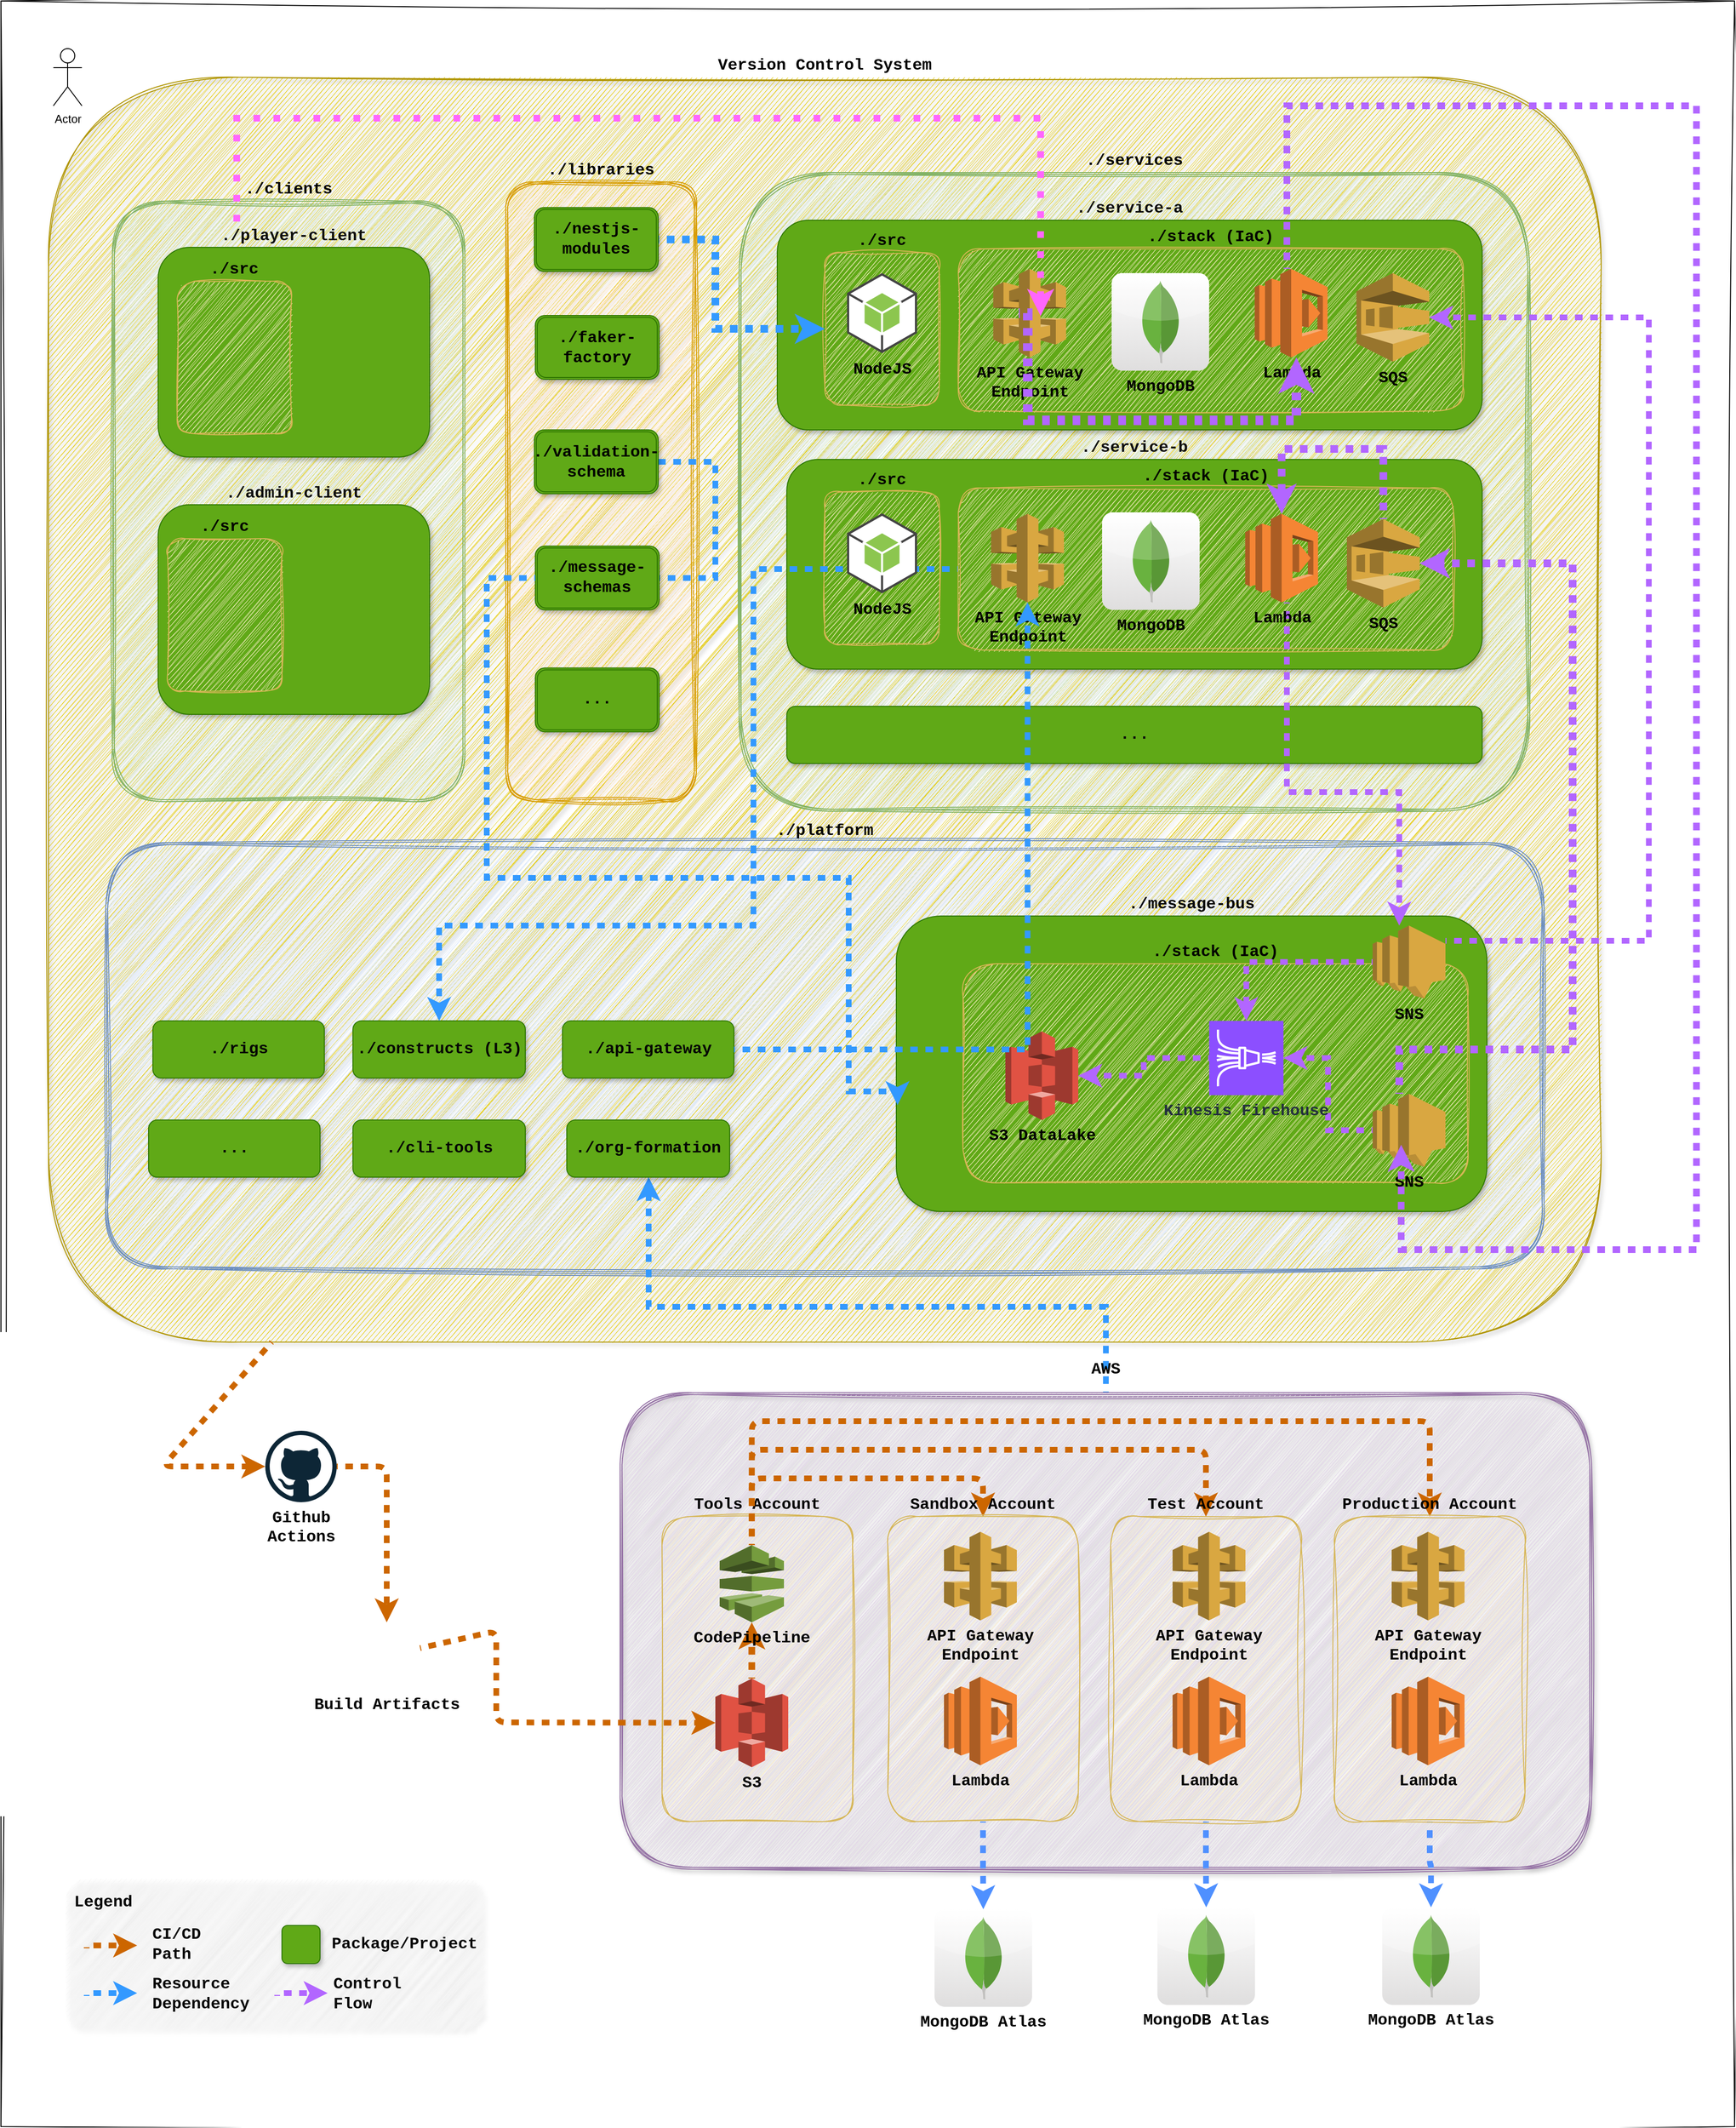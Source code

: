 <mxfile version="22.1.11" type="device">
  <diagram name="Page-1" id="dF-n39GfI8d1odxkNiJK">
    <mxGraphModel dx="2607" dy="2429" grid="1" gridSize="10" guides="1" tooltips="1" connect="1" arrows="1" fold="1" page="1" pageScale="1" pageWidth="850" pageHeight="1100" math="0" shadow="0">
      <root>
        <mxCell id="0" />
        <mxCell id="1" parent="0" />
        <mxCell id="EI7FiWirIY5I7oA7hFFx-70" value="" style="rounded=0;whiteSpace=wrap;html=1;sketch=1;curveFitting=1;jiggle=2;fontFamily=Courier New;fontSize=17;fontStyle=1" parent="1" vertex="1">
          <mxGeometry x="340" y="-490" width="1820" height="2230" as="geometry" />
        </mxCell>
        <mxCell id="EI7FiWirIY5I7oA7hFFx-24" value="Version Control System" style="rounded=1;whiteSpace=wrap;html=1;labelPosition=center;verticalLabelPosition=top;align=center;verticalAlign=bottom;fillColor=#e3c800;fontColor=#000000;strokeColor=#B09500;sketch=1;curveFitting=1;jiggle=2;fontFamily=Courier New;fontSize=17;shadow=1;fontStyle=1" parent="1" vertex="1">
          <mxGeometry x="390" y="-410" width="1630" height="1327" as="geometry" />
        </mxCell>
        <mxCell id="EI7FiWirIY5I7oA7hFFx-10" value="./services" style="shape=ext;double=1;rounded=1;whiteSpace=wrap;html=1;labelPosition=center;verticalLabelPosition=top;align=center;verticalAlign=bottom;fillColor=#d5e8d4;strokeColor=#82b366;sketch=1;curveFitting=1;jiggle=2;fontFamily=Courier New;fontSize=17;fontStyle=1" parent="1" vertex="1">
          <mxGeometry x="1115" y="-310" width="830" height="670" as="geometry" />
        </mxCell>
        <mxCell id="WqGZrp7BVqVGv2jiAwjA-20" value="&lt;font color=&quot;#0d0d0d&quot; style=&quot;font-size: 17px;&quot;&gt;...&lt;/font&gt;" style="rounded=1;whiteSpace=wrap;html=1;labelPosition=center;verticalLabelPosition=middle;align=center;verticalAlign=middle;fillColor=#60a917;strokeColor=#2D7600;fontFamily=Courier New;fontSize=17;fontColor=#ffffff;glass=0;shadow=1;fontStyle=1" parent="1" vertex="1">
          <mxGeometry x="1165" y="250" width="730" height="60" as="geometry" />
        </mxCell>
        <mxCell id="EI7FiWirIY5I7oA7hFFx-61" value="./platform" style="shape=ext;double=1;rounded=1;whiteSpace=wrap;html=1;labelPosition=center;verticalLabelPosition=top;align=center;verticalAlign=bottom;fillColor=#dae8fc;strokeColor=#6c8ebf;sketch=1;curveFitting=1;jiggle=2;fontFamily=Courier New;fontSize=17;fontStyle=1" parent="1" vertex="1">
          <mxGeometry x="450" y="393" width="1510" height="447" as="geometry" />
        </mxCell>
        <mxCell id="gmSeYbMX4NVRiQZjB8PG-4" value="./message-bus" style="rounded=1;whiteSpace=wrap;html=1;fillColor=#60a917;strokeColor=#2D7600;fontFamily=Courier New;fontSize=17;fontColor=#050505;glass=0;shadow=1;labelPosition=center;verticalLabelPosition=top;align=center;verticalAlign=bottom;fontStyle=1" parent="1" vertex="1">
          <mxGeometry x="1280" y="470" width="620" height="310" as="geometry" />
        </mxCell>
        <mxCell id="gmSeYbMX4NVRiQZjB8PG-7" value="./stack (IaC)" style="rounded=1;whiteSpace=wrap;html=1;labelPosition=center;verticalLabelPosition=top;align=center;verticalAlign=bottom;sketch=1;curveFitting=1;jiggle=2;fontFamily=Courier New;fontSize=17;fillColor=#fff2cc;strokeColor=#d6b656;fontStyle=1" parent="1" vertex="1">
          <mxGeometry x="1350" y="520" width="530" height="230" as="geometry" />
        </mxCell>
        <mxCell id="WqGZrp7BVqVGv2jiAwjA-95" value="" style="rounded=1;whiteSpace=wrap;html=1;glass=0;shadow=1;sketch=1;curveFitting=1;jiggle=2;fillColor=#f5f5f5;fontColor=#333333;strokeColor=none;fontFamily=Courier New;fontSize=17;fontStyle=1" parent="1" vertex="1">
          <mxGeometry x="408" y="1480" width="440" height="160" as="geometry" />
        </mxCell>
        <mxCell id="gmSeYbMX4NVRiQZjB8PG-27" style="edgeStyle=orthogonalEdgeStyle;rounded=0;orthogonalLoop=1;jettySize=auto;html=1;flowAnimation=1;strokeWidth=6;strokeColor=#3399FF;fontFamily=Courier New;fontSize=17;fontStyle=1" parent="1" source="EI7FiWirIY5I7oA7hFFx-66" target="EI7FiWirIY5I7oA7hFFx-23" edge="1">
          <mxGeometry relative="1" as="geometry">
            <Array as="points">
              <mxPoint x="1500" y="880" />
              <mxPoint x="1020" y="880" />
            </Array>
          </mxGeometry>
        </mxCell>
        <mxCell id="EI7FiWirIY5I7oA7hFFx-66" value="&lt;div style=&quot;font-size: 17px;&quot;&gt;AWS&lt;/div&gt;&lt;div style=&quot;font-size: 17px;&quot;&gt;&lt;br style=&quot;font-size: 17px;&quot;&gt;&lt;/div&gt;" style="shape=ext;double=1;rounded=1;whiteSpace=wrap;html=1;labelPosition=center;verticalLabelPosition=top;align=center;verticalAlign=bottom;sketch=1;curveFitting=1;jiggle=2;fontFamily=Courier New;fontSize=17;spacing=-7;fillColor=#e1d5e7;strokeColor=#9673a6;shadow=1;fontStyle=1" parent="1" vertex="1">
          <mxGeometry x="990" y="970" width="1020" height="500" as="geometry" />
        </mxCell>
        <mxCell id="EI7FiWirIY5I7oA7hFFx-15" value="&lt;font color=&quot;#0d0d0d&quot; style=&quot;font-size: 17px;&quot;&gt;./service-a&lt;/font&gt;" style="rounded=1;whiteSpace=wrap;html=1;labelPosition=center;verticalLabelPosition=top;align=center;verticalAlign=bottom;fillColor=#60a917;strokeColor=#2D7600;fontFamily=Courier New;fontSize=17;fontColor=#ffffff;glass=0;shadow=1;fontStyle=1" parent="1" vertex="1">
          <mxGeometry x="1155" y="-260" width="740" height="220" as="geometry" />
        </mxCell>
        <mxCell id="WqGZrp7BVqVGv2jiAwjA-3" value="./src" style="rounded=1;whiteSpace=wrap;html=1;labelPosition=center;verticalLabelPosition=top;align=center;verticalAlign=bottom;sketch=1;curveFitting=1;jiggle=2;fontFamily=Courier New;fontSize=17;fillColor=#fff2cc;strokeColor=#d6b656;fontStyle=1" parent="1" vertex="1">
          <mxGeometry x="1205" y="-226" width="120" height="160" as="geometry" />
        </mxCell>
        <mxCell id="EI7FiWirIY5I7oA7hFFx-44" value="&lt;div style=&quot;font-size: 17px;&quot;&gt;Tools Account&lt;/div&gt;" style="rounded=1;whiteSpace=wrap;html=1;labelPosition=center;verticalLabelPosition=top;align=center;verticalAlign=bottom;fillColor=#fff2cc;strokeColor=#d6b656;sketch=1;curveFitting=1;jiggle=2;fontFamily=Courier New;fontSize=17;fontStyle=1" parent="1" vertex="1">
          <mxGeometry x="1034" y="1100" width="200" height="320" as="geometry" />
        </mxCell>
        <mxCell id="EI7FiWirIY5I7oA7hFFx-11" value="./libraries" style="shape=ext;double=1;rounded=1;whiteSpace=wrap;html=1;labelPosition=center;verticalLabelPosition=top;align=center;verticalAlign=bottom;fillColor=#ffe6cc;strokeColor=#d79b00;sketch=1;curveFitting=1;jiggle=2;fontFamily=Courier New;fontSize=17;fontStyle=1" parent="1" vertex="1">
          <mxGeometry x="870" y="-300" width="200" height="650" as="geometry" />
        </mxCell>
        <mxCell id="EI7FiWirIY5I7oA7hFFx-47" style="edgeStyle=orthogonalEdgeStyle;orthogonalLoop=0;jettySize=auto;html=1;strokeWidth=6;rounded=1;shadow=0;fontFamily=Courier New;fontSize=17;flowAnimation=1;strokeColor=#CC6600;arcSize=20;startFill=1;comic=0;enumerate=0;orthogonal=0;noJump=0;fontStyle=1" parent="1" source="EI7FiWirIY5I7oA7hFFx-24" target="EI7FiWirIY5I7oA7hFFx-5" edge="1">
          <mxGeometry relative="1" as="geometry">
            <mxPoint x="-280" y="530" as="targetPoint" />
            <Array as="points">
              <mxPoint x="510" y="460" />
            </Array>
          </mxGeometry>
        </mxCell>
        <mxCell id="EI7FiWirIY5I7oA7hFFx-17" value="./stack (IaC)" style="rounded=1;whiteSpace=wrap;html=1;labelPosition=center;verticalLabelPosition=top;align=center;verticalAlign=bottom;sketch=1;curveFitting=1;jiggle=2;fontFamily=Courier New;fontSize=17;fillColor=#fff2cc;strokeColor=#d6b656;fontStyle=1" parent="1" vertex="1">
          <mxGeometry x="1345" y="-230" width="530" height="170" as="geometry" />
        </mxCell>
        <mxCell id="EI7FiWirIY5I7oA7hFFx-1" value="&lt;div style=&quot;font-size: 17px;&quot;&gt;Lambda&lt;/div&gt;&lt;div style=&quot;font-size: 17px;&quot;&gt;&lt;br style=&quot;font-size: 17px;&quot;&gt;&lt;/div&gt;" style="outlineConnect=0;dashed=0;verticalLabelPosition=bottom;verticalAlign=top;align=center;html=1;shape=mxgraph.aws3.lambda;fillColor=#F58534;gradientColor=none;fontFamily=Courier New;fontSize=17;fontStyle=1" parent="1" vertex="1">
          <mxGeometry x="1656.25" y="-209" width="76.5" height="93" as="geometry" />
        </mxCell>
        <mxCell id="EI7FiWirIY5I7oA7hFFx-2" value="&lt;div style=&quot;font-size: 17px;&quot;&gt;API Gateway&lt;/div&gt;&lt;div style=&quot;font-size: 17px;&quot;&gt;Endpoint&lt;/div&gt;" style="outlineConnect=0;dashed=0;verticalLabelPosition=bottom;verticalAlign=top;align=center;html=1;shape=mxgraph.aws3.api_gateway;fillColor=#D9A741;gradientColor=none;fontFamily=Courier New;fontSize=17;fontStyle=1" parent="1" vertex="1">
          <mxGeometry x="1381.75" y="-209" width="76.5" height="93" as="geometry" />
        </mxCell>
        <mxCell id="EI7FiWirIY5I7oA7hFFx-75" style="edgeStyle=orthogonalEdgeStyle;rounded=0;orthogonalLoop=1;jettySize=auto;html=1;strokeWidth=7;fontFamily=Courier New;fontSize=17;strokeColor=#CC6600;flowAnimation=1;fontStyle=1" parent="1" source="EI7FiWirIY5I7oA7hFFx-4" target="EI7FiWirIY5I7oA7hFFx-7" edge="1">
          <mxGeometry relative="1" as="geometry" />
        </mxCell>
        <mxCell id="EI7FiWirIY5I7oA7hFFx-4" value="&lt;div style=&quot;font-size: 17px;&quot;&gt;S3&lt;/div&gt;" style="outlineConnect=0;dashed=0;verticalLabelPosition=bottom;verticalAlign=top;align=center;html=1;shape=mxgraph.aws3.s3;fillColor=#E05243;gradientColor=none;fontFamily=Courier New;fontSize=17;fontStyle=1" parent="1" vertex="1">
          <mxGeometry x="1090" y="1270" width="76.5" height="93" as="geometry" />
        </mxCell>
        <mxCell id="EI7FiWirIY5I7oA7hFFx-29" style="edgeStyle=orthogonalEdgeStyle;orthogonalLoop=0;jettySize=auto;html=1;strokeWidth=6;rounded=1;shadow=0;fontFamily=Courier New;fontSize=17;flowAnimation=1;strokeColor=#CC6600;arcSize=20;startFill=1;comic=0;enumerate=0;orthogonal=0;noJump=0;fontStyle=1" parent="1" source="EI7FiWirIY5I7oA7hFFx-5" target="EI7FiWirIY5I7oA7hFFx-6" edge="1">
          <mxGeometry relative="1" as="geometry" />
        </mxCell>
        <mxCell id="EI7FiWirIY5I7oA7hFFx-5" value="&lt;div style=&quot;font-size: 17px;&quot;&gt;Github&lt;/div&gt;&lt;div style=&quot;font-size: 17px;&quot;&gt;Actions&lt;br style=&quot;font-size: 17px;&quot;&gt;&lt;/div&gt;" style="dashed=0;outlineConnect=0;html=1;align=center;labelPosition=center;verticalLabelPosition=bottom;verticalAlign=top;shape=mxgraph.weblogos.github;fontFamily=Courier New;fontSize=17;fontStyle=1" parent="1" vertex="1">
          <mxGeometry x="617.5" y="1010" width="75" height="75" as="geometry" />
        </mxCell>
        <mxCell id="EI7FiWirIY5I7oA7hFFx-26" style="edgeStyle=orthogonalEdgeStyle;orthogonalLoop=0;jettySize=auto;html=1;strokeWidth=6;rounded=1;shadow=0;fontFamily=Courier New;fontSize=17;flowAnimation=1;strokeColor=#CC6600;arcSize=20;startFill=1;comic=0;enumerate=0;orthogonal=0;noJump=0;fontStyle=1" parent="1" source="EI7FiWirIY5I7oA7hFFx-6" target="EI7FiWirIY5I7oA7hFFx-4" edge="1">
          <mxGeometry relative="1" as="geometry">
            <Array as="points">
              <mxPoint x="860" y="1220" />
              <mxPoint x="860" y="1316" />
            </Array>
          </mxGeometry>
        </mxCell>
        <mxCell id="WqGZrp7BVqVGv2jiAwjA-65" style="edgeStyle=orthogonalEdgeStyle;rounded=1;orthogonalLoop=0;jettySize=auto;html=1;strokeWidth=6;flowAnimation=1;strokeColor=#CC6600;arcSize=20;startFill=1;comic=0;enumerate=0;orthogonal=0;noJump=0;shadow=0;fontFamily=Courier New;fontSize=17;fontStyle=1" parent="1" source="EI7FiWirIY5I7oA7hFFx-7" target="WqGZrp7BVqVGv2jiAwjA-38" edge="1">
          <mxGeometry relative="1" as="geometry">
            <Array as="points">
              <mxPoint x="1128" y="1060" />
              <mxPoint x="1371" y="1060" />
            </Array>
          </mxGeometry>
        </mxCell>
        <mxCell id="WqGZrp7BVqVGv2jiAwjA-66" style="edgeStyle=orthogonalEdgeStyle;rounded=1;orthogonalLoop=0;jettySize=auto;html=1;strokeWidth=6;flowAnimation=1;strokeColor=#CC6600;arcSize=20;startFill=1;comic=0;enumerate=0;orthogonal=0;noJump=0;shadow=0;fontFamily=Courier New;fontSize=17;fontStyle=1" parent="1" source="EI7FiWirIY5I7oA7hFFx-7" target="WqGZrp7BVqVGv2jiAwjA-39" edge="1">
          <mxGeometry relative="1" as="geometry">
            <Array as="points">
              <mxPoint x="1128" y="1030" />
              <mxPoint x="1605" y="1030" />
            </Array>
          </mxGeometry>
        </mxCell>
        <mxCell id="WqGZrp7BVqVGv2jiAwjA-67" style="edgeStyle=orthogonalEdgeStyle;rounded=1;orthogonalLoop=0;jettySize=auto;html=1;strokeWidth=6;flowAnimation=1;strokeColor=#CC6600;arcSize=20;startFill=1;comic=0;enumerate=0;orthogonal=0;noJump=0;shadow=0;fontFamily=Courier New;fontSize=17;fontStyle=1" parent="1" source="EI7FiWirIY5I7oA7hFFx-7" target="WqGZrp7BVqVGv2jiAwjA-40" edge="1">
          <mxGeometry relative="1" as="geometry">
            <Array as="points">
              <mxPoint x="1128" y="1000" />
              <mxPoint x="1840" y="1000" />
            </Array>
          </mxGeometry>
        </mxCell>
        <mxCell id="EI7FiWirIY5I7oA7hFFx-7" value="&lt;div style=&quot;font-size: 17px;&quot;&gt;CodePipeline&lt;/div&gt;&lt;div style=&quot;font-size: 17px;&quot;&gt;&lt;br style=&quot;font-size: 17px;&quot;&gt;&lt;/div&gt;" style="outlineConnect=0;dashed=0;verticalLabelPosition=bottom;verticalAlign=top;align=center;html=1;shape=mxgraph.aws3.codepipeline;fillColor=#759C3E;gradientColor=none;fontFamily=Courier New;fontSize=17;fontStyle=1" parent="1" vertex="1">
          <mxGeometry x="1094.5" y="1130" width="67.5" height="81" as="geometry" />
        </mxCell>
        <mxCell id="EI7FiWirIY5I7oA7hFFx-21" value="./rigs" style="rounded=1;whiteSpace=wrap;html=1;fillColor=#60a917;strokeColor=#2D7600;glass=0;shadow=1;fontFamily=Courier New;fontSize=17;fontColor=#050505;fontStyle=1" parent="1" vertex="1">
          <mxGeometry x="499.5" y="580" width="180" height="60" as="geometry" />
        </mxCell>
        <mxCell id="EI7FiWirIY5I7oA7hFFx-22" value="&lt;div style=&quot;font-size: 17px;&quot;&gt;./constructs (L3)&lt;br style=&quot;font-size: 17px;&quot;&gt;&lt;/div&gt;" style="rounded=1;whiteSpace=wrap;html=1;fillColor=#60a917;strokeColor=#2D7600;fontFamily=Courier New;fontSize=17;fontColor=#050505;glass=0;shadow=1;fontStyle=1" parent="1" vertex="1">
          <mxGeometry x="709.5" y="580" width="181" height="60" as="geometry" />
        </mxCell>
        <mxCell id="EI7FiWirIY5I7oA7hFFx-23" value="./org-formation" style="rounded=1;whiteSpace=wrap;html=1;fillColor=#60a917;strokeColor=#2D7600;fontFamily=Courier New;fontSize=17;fontColor=#050505;glass=0;shadow=1;fontStyle=1" parent="1" vertex="1">
          <mxGeometry x="934" y="684" width="171" height="60" as="geometry" />
        </mxCell>
        <mxCell id="EI7FiWirIY5I7oA7hFFx-55" value="./faker-factory" style="shape=ext;double=1;rounded=1;whiteSpace=wrap;html=1;labelPosition=center;verticalLabelPosition=middle;align=center;verticalAlign=middle;fillColor=#60a917;strokeColor=#2D7600;fontFamily=Courier New;fontSize=17;fontColor=#000000;glass=0;shadow=1;fontStyle=1" parent="1" vertex="1">
          <mxGeometry x="901" y="-160" width="130" height="67" as="geometry" />
        </mxCell>
        <mxCell id="EI7FiWirIY5I7oA7hFFx-56" value="..." style="shape=ext;double=1;rounded=1;whiteSpace=wrap;html=1;labelPosition=center;verticalLabelPosition=middle;align=center;verticalAlign=middle;fillColor=#60a917;strokeColor=#2D7600;fontFamily=Courier New;fontSize=17;fontColor=#000000;glass=0;shadow=1;fontStyle=1" parent="1" vertex="1">
          <mxGeometry x="901" y="209.75" width="130" height="67" as="geometry" />
        </mxCell>
        <mxCell id="gmSeYbMX4NVRiQZjB8PG-39" style="edgeStyle=orthogonalEdgeStyle;rounded=0;orthogonalLoop=1;jettySize=auto;html=1;strokeColor=#3399FF;strokeWidth=8;flowAnimation=1;" parent="1" source="EI7FiWirIY5I7oA7hFFx-59" target="WqGZrp7BVqVGv2jiAwjA-3" edge="1">
          <mxGeometry relative="1" as="geometry">
            <Array as="points">
              <mxPoint x="1090" y="-240" />
              <mxPoint x="1090" y="-146" />
            </Array>
          </mxGeometry>
        </mxCell>
        <mxCell id="EI7FiWirIY5I7oA7hFFx-59" value="./nestjs-modules" style="shape=ext;double=1;rounded=1;whiteSpace=wrap;html=1;labelPosition=center;verticalLabelPosition=middle;align=center;verticalAlign=middle;fillColor=#60a917;strokeColor=#2D7600;fontFamily=Courier New;fontSize=17;fontColor=#000000;glass=0;shadow=1;fontStyle=1" parent="1" vertex="1">
          <mxGeometry x="900" y="-273.25" width="130" height="67" as="geometry" />
        </mxCell>
        <mxCell id="EI7FiWirIY5I7oA7hFFx-62" value="..." style="rounded=1;whiteSpace=wrap;html=1;fillColor=#60a917;strokeColor=#2D7600;fontFamily=Courier New;fontSize=17;fontColor=#050505;glass=0;shadow=1;fontStyle=1" parent="1" vertex="1">
          <mxGeometry x="495" y="684" width="180" height="60" as="geometry" />
        </mxCell>
        <mxCell id="EI7FiWirIY5I7oA7hFFx-3" value="&lt;div style=&quot;font-size: 17px;&quot;&gt;NodeJS&lt;/div&gt;" style="outlineConnect=0;dashed=0;verticalLabelPosition=bottom;verticalAlign=top;align=center;html=1;shape=mxgraph.aws3.android;fillColor=#8CC64F;gradientColor=none;fontFamily=Courier New;fontSize=17;fontStyle=1" parent="1" vertex="1">
          <mxGeometry x="1228.25" y="-204.5" width="73.5" height="84" as="geometry" />
        </mxCell>
        <mxCell id="WqGZrp7BVqVGv2jiAwjA-7" value="&lt;font color=&quot;#0d0d0d&quot; style=&quot;font-size: 17px;&quot;&gt;./service-b&lt;/font&gt;" style="rounded=1;whiteSpace=wrap;html=1;labelPosition=center;verticalLabelPosition=top;align=center;verticalAlign=bottom;fillColor=#60a917;strokeColor=#2D7600;fontFamily=Courier New;fontSize=17;fontColor=#ffffff;glass=0;shadow=1;fontStyle=1" parent="1" vertex="1">
          <mxGeometry x="1165" y="-9" width="730" height="220" as="geometry" />
        </mxCell>
        <mxCell id="WqGZrp7BVqVGv2jiAwjA-8" value="./src" style="rounded=1;whiteSpace=wrap;html=1;labelPosition=center;verticalLabelPosition=top;align=center;verticalAlign=bottom;sketch=1;curveFitting=1;jiggle=2;fontFamily=Courier New;fontSize=17;fillColor=#fff2cc;strokeColor=#d6b656;fontStyle=1" parent="1" vertex="1">
          <mxGeometry x="1205" y="25" width="120" height="160" as="geometry" />
        </mxCell>
        <mxCell id="gmSeYbMX4NVRiQZjB8PG-26" style="edgeStyle=orthogonalEdgeStyle;rounded=0;orthogonalLoop=1;jettySize=auto;html=1;entryX=0.5;entryY=0;entryDx=0;entryDy=0;flowAnimation=1;strokeWidth=6;strokeColor=#3399FF;fontFamily=Courier New;fontSize=17;fontStyle=1" parent="1" source="WqGZrp7BVqVGv2jiAwjA-9" target="EI7FiWirIY5I7oA7hFFx-22" edge="1">
          <mxGeometry relative="1" as="geometry">
            <Array as="points">
              <mxPoint x="1130" y="106" />
              <mxPoint x="1130" y="480" />
              <mxPoint x="800" y="480" />
            </Array>
          </mxGeometry>
        </mxCell>
        <mxCell id="WqGZrp7BVqVGv2jiAwjA-9" value="./stack (IaC)" style="rounded=1;whiteSpace=wrap;html=1;labelPosition=center;verticalLabelPosition=top;align=center;verticalAlign=bottom;sketch=1;curveFitting=1;jiggle=2;fontFamily=Courier New;fontSize=17;fillColor=#fff2cc;strokeColor=#d6b656;fontStyle=1" parent="1" vertex="1">
          <mxGeometry x="1345" y="21" width="520" height="170" as="geometry" />
        </mxCell>
        <mxCell id="gmSeYbMX4NVRiQZjB8PG-21" style="edgeStyle=orthogonalEdgeStyle;rounded=0;orthogonalLoop=1;jettySize=auto;html=1;flowAnimation=1;strokeWidth=6;strokeColor=#B266FF;fontFamily=Courier New;fontSize=17;fontStyle=1" parent="1" source="WqGZrp7BVqVGv2jiAwjA-10" target="gmSeYbMX4NVRiQZjB8PG-11" edge="1">
          <mxGeometry relative="1" as="geometry">
            <Array as="points">
              <mxPoint x="1690" y="340" />
              <mxPoint x="1808" y="340" />
            </Array>
          </mxGeometry>
        </mxCell>
        <mxCell id="WqGZrp7BVqVGv2jiAwjA-10" value="&lt;div style=&quot;font-size: 17px;&quot;&gt;Lambda&lt;/div&gt;" style="outlineConnect=0;dashed=0;verticalLabelPosition=bottom;verticalAlign=top;align=center;html=1;shape=mxgraph.aws3.lambda;fillColor=#F58534;gradientColor=none;fontFamily=Courier New;fontSize=17;fontStyle=1" parent="1" vertex="1">
          <mxGeometry x="1646.25" y="48" width="76.5" height="93" as="geometry" />
        </mxCell>
        <mxCell id="WqGZrp7BVqVGv2jiAwjA-11" value="&lt;div style=&quot;font-size: 17px;&quot;&gt;NodeJS&lt;/div&gt;" style="outlineConnect=0;dashed=0;verticalLabelPosition=bottom;verticalAlign=top;align=center;html=1;shape=mxgraph.aws3.android;fillColor=#8CC64F;gradientColor=none;fontFamily=Courier New;fontSize=17;fontStyle=1" parent="1" vertex="1">
          <mxGeometry x="1228.25" y="47.5" width="73.5" height="84" as="geometry" />
        </mxCell>
        <mxCell id="gmSeYbMX4NVRiQZjB8PG-34" style="edgeStyle=orthogonalEdgeStyle;rounded=0;orthogonalLoop=1;jettySize=auto;html=1;strokeColor=#B266FF;strokeWidth=10;flowAnimation=1;exitX=0.35;exitY=0.5;exitDx=0;exitDy=0;exitPerimeter=0;fontFamily=Courier New;fontSize=17;fontStyle=1" parent="1" source="EI7FiWirIY5I7oA7hFFx-2" target="EI7FiWirIY5I7oA7hFFx-1" edge="1">
          <mxGeometry relative="1" as="geometry">
            <Array as="points">
              <mxPoint x="1418" y="-162" />
              <mxPoint x="1418" y="-50" />
              <mxPoint x="1700" y="-50" />
            </Array>
          </mxGeometry>
        </mxCell>
        <mxCell id="WqGZrp7BVqVGv2jiAwjA-21" value="&lt;div style=&quot;font-size: 17px;&quot;&gt;API Gateway&lt;/div&gt;&lt;div style=&quot;font-size: 17px;&quot;&gt;Endpoint&lt;/div&gt;" style="outlineConnect=0;dashed=0;verticalLabelPosition=bottom;verticalAlign=top;align=center;html=1;shape=mxgraph.aws3.api_gateway;fillColor=#D9A741;gradientColor=none;fontFamily=Courier New;fontSize=17;fontStyle=1" parent="1" vertex="1">
          <mxGeometry x="1379.5" y="48" width="76.5" height="93" as="geometry" />
        </mxCell>
        <mxCell id="WqGZrp7BVqVGv2jiAwjA-22" value="MongoDB" style="dashed=0;outlineConnect=0;html=1;align=center;labelPosition=center;verticalLabelPosition=bottom;verticalAlign=top;shape=mxgraph.webicons.mongodb;gradientColor=#DFDEDE;fontSize=17;fontFamily=Courier New;fontStyle=1" parent="1" vertex="1">
          <mxGeometry x="1506" y="-204.5" width="102.4" height="102.4" as="geometry" />
        </mxCell>
        <mxCell id="WqGZrp7BVqVGv2jiAwjA-70" style="edgeStyle=orthogonalEdgeStyle;rounded=1;orthogonalLoop=0;jettySize=auto;html=1;strokeWidth=6;flowAnimation=1;strokeColor=#4F90FF;arcSize=20;startFill=1;comic=0;enumerate=0;orthogonal=0;noJump=0;shadow=0;fontFamily=Courier New;fontSize=17;fontStyle=1" parent="1" source="WqGZrp7BVqVGv2jiAwjA-38" target="WqGZrp7BVqVGv2jiAwjA-56" edge="1">
          <mxGeometry relative="1" as="geometry" />
        </mxCell>
        <mxCell id="WqGZrp7BVqVGv2jiAwjA-38" value="Sandbox Account" style="rounded=1;whiteSpace=wrap;html=1;labelPosition=center;verticalLabelPosition=top;align=center;verticalAlign=bottom;fillColor=#fff2cc;strokeColor=#d6b656;sketch=1;curveFitting=1;jiggle=2;fontFamily=Courier New;fontSize=17;fontStyle=1" parent="1" vertex="1">
          <mxGeometry x="1271" y="1100" width="200" height="320" as="geometry" />
        </mxCell>
        <mxCell id="WqGZrp7BVqVGv2jiAwjA-71" style="edgeStyle=orthogonalEdgeStyle;rounded=1;orthogonalLoop=0;jettySize=auto;html=1;strokeWidth=6;flowAnimation=1;strokeColor=#4F90FF;arcSize=20;startFill=1;comic=0;enumerate=0;orthogonal=0;noJump=0;shadow=0;fontFamily=Courier New;fontSize=17;fontStyle=1" parent="1" source="WqGZrp7BVqVGv2jiAwjA-39" target="WqGZrp7BVqVGv2jiAwjA-57" edge="1">
          <mxGeometry relative="1" as="geometry" />
        </mxCell>
        <mxCell id="WqGZrp7BVqVGv2jiAwjA-39" value="Test Account" style="rounded=1;whiteSpace=wrap;html=1;labelPosition=center;verticalLabelPosition=top;align=center;verticalAlign=bottom;fillColor=#fff2cc;strokeColor=#d6b656;sketch=1;curveFitting=1;jiggle=2;fontFamily=Courier New;fontSize=17;fontStyle=1" parent="1" vertex="1">
          <mxGeometry x="1505" y="1100" width="200" height="320" as="geometry" />
        </mxCell>
        <mxCell id="WqGZrp7BVqVGv2jiAwjA-72" style="edgeStyle=orthogonalEdgeStyle;rounded=1;orthogonalLoop=0;jettySize=auto;html=1;strokeWidth=6;flowAnimation=1;strokeColor=#4F90FF;arcSize=20;startFill=1;comic=0;enumerate=0;orthogonal=0;noJump=0;shadow=0;fontFamily=Courier New;fontSize=17;fontStyle=1" parent="1" source="WqGZrp7BVqVGv2jiAwjA-40" target="WqGZrp7BVqVGv2jiAwjA-58" edge="1">
          <mxGeometry relative="1" as="geometry" />
        </mxCell>
        <mxCell id="WqGZrp7BVqVGv2jiAwjA-40" value="Production Account" style="rounded=1;whiteSpace=wrap;html=1;labelPosition=center;verticalLabelPosition=top;align=center;verticalAlign=bottom;fillColor=#fff2cc;strokeColor=#d6b656;sketch=1;curveFitting=1;jiggle=2;fontFamily=Courier New;fontSize=17;fontStyle=1" parent="1" vertex="1">
          <mxGeometry x="1740" y="1100" width="200" height="320" as="geometry" />
        </mxCell>
        <mxCell id="WqGZrp7BVqVGv2jiAwjA-45" value="&lt;div style=&quot;font-size: 17px;&quot;&gt;Lambda&lt;/div&gt;" style="outlineConnect=0;dashed=0;verticalLabelPosition=bottom;verticalAlign=top;align=center;html=1;shape=mxgraph.aws3.lambda;fillColor=#F58534;gradientColor=none;fontFamily=Courier New;fontSize=17;fontStyle=1" parent="1" vertex="1">
          <mxGeometry x="1330" y="1268" width="76.5" height="93" as="geometry" />
        </mxCell>
        <mxCell id="WqGZrp7BVqVGv2jiAwjA-48" value="&lt;div style=&quot;font-size: 17px;&quot;&gt;API Gateway&lt;/div&gt;&lt;div style=&quot;font-size: 17px;&quot;&gt;Endpoint&lt;/div&gt;" style="outlineConnect=0;dashed=0;verticalLabelPosition=bottom;verticalAlign=top;align=center;html=1;shape=mxgraph.aws3.api_gateway;fillColor=#D9A741;gradientColor=none;fontFamily=Courier New;fontSize=17;fontStyle=1" parent="1" vertex="1">
          <mxGeometry x="1330" y="1116" width="76.5" height="93" as="geometry" />
        </mxCell>
        <mxCell id="WqGZrp7BVqVGv2jiAwjA-50" value="&lt;div style=&quot;font-size: 17px;&quot;&gt;Lambda&lt;/div&gt;" style="outlineConnect=0;dashed=0;verticalLabelPosition=bottom;verticalAlign=top;align=center;html=1;shape=mxgraph.aws3.lambda;fillColor=#F58534;gradientColor=none;fontFamily=Courier New;fontSize=17;fontStyle=1" parent="1" vertex="1">
          <mxGeometry x="1570" y="1268" width="76.5" height="93" as="geometry" />
        </mxCell>
        <mxCell id="WqGZrp7BVqVGv2jiAwjA-52" value="&lt;div style=&quot;font-size: 17px;&quot;&gt;API Gateway&lt;/div&gt;&lt;div style=&quot;font-size: 17px;&quot;&gt;Endpoint&lt;/div&gt;" style="outlineConnect=0;dashed=0;verticalLabelPosition=bottom;verticalAlign=top;align=center;html=1;shape=mxgraph.aws3.api_gateway;fillColor=#D9A741;gradientColor=none;fontFamily=Courier New;fontSize=17;fontStyle=1" parent="1" vertex="1">
          <mxGeometry x="1570" y="1116" width="76.5" height="93" as="geometry" />
        </mxCell>
        <mxCell id="WqGZrp7BVqVGv2jiAwjA-53" value="&lt;div style=&quot;font-size: 17px;&quot;&gt;Lambda&lt;/div&gt;" style="outlineConnect=0;dashed=0;verticalLabelPosition=bottom;verticalAlign=top;align=center;html=1;shape=mxgraph.aws3.lambda;fillColor=#F58534;gradientColor=none;fontFamily=Courier New;fontSize=17;fontStyle=1" parent="1" vertex="1">
          <mxGeometry x="1800" y="1268" width="76.5" height="93" as="geometry" />
        </mxCell>
        <mxCell id="WqGZrp7BVqVGv2jiAwjA-55" value="&lt;div style=&quot;font-size: 17px;&quot;&gt;API Gateway&lt;/div&gt;&lt;div style=&quot;font-size: 17px;&quot;&gt;Endpoint&lt;/div&gt;" style="outlineConnect=0;dashed=0;verticalLabelPosition=bottom;verticalAlign=top;align=center;html=1;shape=mxgraph.aws3.api_gateway;fillColor=#D9A741;gradientColor=none;fontFamily=Courier New;fontSize=17;fontStyle=1" parent="1" vertex="1">
          <mxGeometry x="1800" y="1116" width="76.5" height="93" as="geometry" />
        </mxCell>
        <mxCell id="WqGZrp7BVqVGv2jiAwjA-56" value="MongoDB Atlas" style="dashed=0;outlineConnect=0;html=1;align=center;labelPosition=center;verticalLabelPosition=bottom;verticalAlign=top;shape=mxgraph.webicons.mongodb;gradientColor=#DFDEDE;fontSize=17;fontFamily=Courier New;fontStyle=1" parent="1" vertex="1">
          <mxGeometry x="1320.1" y="1512" width="102.4" height="102.4" as="geometry" />
        </mxCell>
        <mxCell id="WqGZrp7BVqVGv2jiAwjA-57" value="MongoDB Atlas" style="dashed=0;outlineConnect=0;html=1;align=center;labelPosition=center;verticalLabelPosition=bottom;verticalAlign=top;shape=mxgraph.webicons.mongodb;gradientColor=#DFDEDE;fontSize=17;fontFamily=Courier New;fontStyle=1" parent="1" vertex="1">
          <mxGeometry x="1554.1" y="1510" width="102.4" height="102.4" as="geometry" />
        </mxCell>
        <mxCell id="WqGZrp7BVqVGv2jiAwjA-58" value="MongoDB Atlas" style="dashed=0;outlineConnect=0;html=1;align=center;labelPosition=center;verticalLabelPosition=bottom;verticalAlign=top;shape=mxgraph.webicons.mongodb;gradientColor=#DFDEDE;fontSize=17;fontFamily=Courier New;fontStyle=1" parent="1" vertex="1">
          <mxGeometry x="1790.1" y="1510" width="102.4" height="102.4" as="geometry" />
        </mxCell>
        <mxCell id="WqGZrp7BVqVGv2jiAwjA-68" value="MongoDB" style="dashed=0;outlineConnect=0;html=1;align=center;labelPosition=center;verticalLabelPosition=bottom;verticalAlign=top;shape=mxgraph.webicons.mongodb;gradientColor=#DFDEDE;fontSize=17;fontFamily=Courier New;fontStyle=1" parent="1" vertex="1">
          <mxGeometry x="1496" y="46.5" width="102.4" height="102.4" as="geometry" />
        </mxCell>
        <mxCell id="WqGZrp7BVqVGv2jiAwjA-78" value="&amp;nbsp;Package/Project" style="rounded=1;whiteSpace=wrap;html=1;fillColor=#60a917;strokeColor=#2D7600;glass=0;shadow=1;fontFamily=Courier New;fontSize=17;fontColor=#050505;labelPosition=right;verticalLabelPosition=middle;align=left;verticalAlign=middle;fontStyle=1" parent="1" vertex="1">
          <mxGeometry x="635" y="1529" width="40" height="40" as="geometry" />
        </mxCell>
        <mxCell id="WqGZrp7BVqVGv2jiAwjA-85" style="edgeStyle=orthogonalEdgeStyle;orthogonalLoop=0;jettySize=auto;html=1;strokeWidth=6;rounded=1;shadow=0;fontFamily=Courier New;fontSize=17;flowAnimation=1;strokeColor=#CC6600;arcSize=20;startFill=1;comic=0;enumerate=0;orthogonal=0;noJump=0;fontStyle=1" parent="1" edge="1">
          <mxGeometry relative="1" as="geometry">
            <mxPoint x="430" y="1553" as="sourcePoint" />
            <mxPoint x="483" y="1550" as="targetPoint" />
            <Array as="points">
              <mxPoint x="450" y="1550" />
              <mxPoint x="450" y="1550" />
            </Array>
          </mxGeometry>
        </mxCell>
        <mxCell id="WqGZrp7BVqVGv2jiAwjA-86" style="edgeStyle=orthogonalEdgeStyle;orthogonalLoop=0;jettySize=auto;html=1;strokeWidth=6;rounded=1;shadow=0;fontFamily=Courier New;fontSize=17;flowAnimation=1;strokeColor=#3399FF;arcSize=20;startFill=1;comic=0;enumerate=0;orthogonal=0;noJump=0;fontStyle=1" parent="1" edge="1">
          <mxGeometry relative="1" as="geometry">
            <mxPoint x="430" y="1603" as="sourcePoint" />
            <mxPoint x="483" y="1600" as="targetPoint" />
            <Array as="points">
              <mxPoint x="450" y="1600" />
              <mxPoint x="450" y="1600" />
            </Array>
          </mxGeometry>
        </mxCell>
        <mxCell id="WqGZrp7BVqVGv2jiAwjA-87" value="CI/CD Path" style="rounded=1;whiteSpace=wrap;html=1;fillColor=none;strokeColor=none;glass=0;shadow=1;fontFamily=Courier New;fontSize=17;fontColor=#050505;labelPosition=right;verticalLabelPosition=middle;align=left;verticalAlign=middle;fontStyle=1" parent="1" vertex="1">
          <mxGeometry x="457" y="1529" width="40" height="40" as="geometry" />
        </mxCell>
        <mxCell id="WqGZrp7BVqVGv2jiAwjA-88" value="Resource Dependency" style="rounded=1;whiteSpace=wrap;html=1;fillColor=none;strokeColor=none;glass=0;shadow=1;fontFamily=Courier New;fontSize=17;fontColor=#050505;labelPosition=right;verticalLabelPosition=middle;align=left;verticalAlign=middle;fontStyle=1" parent="1" vertex="1">
          <mxGeometry x="457" y="1581" width="40" height="40" as="geometry" />
        </mxCell>
        <mxCell id="WqGZrp7BVqVGv2jiAwjA-91" value="&lt;font style=&quot;font-size: 17px;&quot;&gt;Legend&lt;/font&gt;" style="text;html=1;align=center;verticalAlign=middle;resizable=0;points=[];autosize=1;strokeColor=none;fillColor=none;fontFamily=Courier New;fontSize=17;fontStyle=1" parent="1" vertex="1">
          <mxGeometry x="407" y="1490" width="80" height="30" as="geometry" />
        </mxCell>
        <mxCell id="EI7FiWirIY5I7oA7hFFx-6" value="&lt;div style=&quot;font-size: 17px;&quot;&gt;Build Artifacts&lt;/div&gt;" style="shape=image;html=1;verticalAlign=top;verticalLabelPosition=bottom;labelBackgroundColor=#ffffff;imageAspect=0;aspect=fixed;image=https://cdn0.iconfinder.com/data/icons/file-type-19/512/file__zip__compressed_-128.png;sketch=1;curveFitting=1;jiggle=2;fontFamily=Courier New;fontSize=17;fontStyle=1" parent="1" vertex="1">
          <mxGeometry x="710" y="1211" width="70" height="70" as="geometry" />
        </mxCell>
        <mxCell id="gmSeYbMX4NVRiQZjB8PG-1" value="&lt;div style=&quot;font-size: 17px;&quot;&gt;SQS&lt;/div&gt;" style="outlineConnect=0;dashed=0;verticalLabelPosition=bottom;verticalAlign=top;align=center;html=1;shape=mxgraph.aws3.sqs;fillColor=#D9A741;gradientColor=none;fontFamily=Courier New;fontSize=17;fontStyle=1" parent="1" vertex="1">
          <mxGeometry x="1763" y="-204.5" width="76.5" height="93" as="geometry" />
        </mxCell>
        <mxCell id="gmSeYbMX4NVRiQZjB8PG-13" style="edgeStyle=orthogonalEdgeStyle;rounded=0;orthogonalLoop=1;jettySize=auto;html=1;flowAnimation=1;strokeWidth=6;strokeColor=#B266FF;fontFamily=Courier New;fontSize=17;fontStyle=1" parent="1" source="gmSeYbMX4NVRiQZjB8PG-5" target="gmSeYbMX4NVRiQZjB8PG-10" edge="1">
          <mxGeometry relative="1" as="geometry" />
        </mxCell>
        <mxCell id="gmSeYbMX4NVRiQZjB8PG-35" style="edgeStyle=orthogonalEdgeStyle;rounded=0;orthogonalLoop=1;jettySize=auto;html=1;strokeColor=#B266FF;strokeWidth=8;flowAnimation=1;fontFamily=Courier New;fontSize=17;fontStyle=1" parent="1" source="gmSeYbMX4NVRiQZjB8PG-5" target="gmSeYbMX4NVRiQZjB8PG-16" edge="1">
          <mxGeometry relative="1" as="geometry">
            <Array as="points">
              <mxPoint x="1808" y="610" />
              <mxPoint x="1990" y="610" />
              <mxPoint x="1990" y="100" />
            </Array>
          </mxGeometry>
        </mxCell>
        <mxCell id="gmSeYbMX4NVRiQZjB8PG-5" value="SNS" style="outlineConnect=0;dashed=0;verticalLabelPosition=bottom;verticalAlign=top;align=center;html=1;shape=mxgraph.aws3.sns;fillColor=#D9A741;gradientColor=none;fontFamily=Courier New;fontSize=17;fontStyle=1" parent="1" vertex="1">
          <mxGeometry x="1780" y="656.5" width="76.5" height="76.5" as="geometry" />
        </mxCell>
        <mxCell id="gmSeYbMX4NVRiQZjB8PG-24" style="edgeStyle=orthogonalEdgeStyle;rounded=0;orthogonalLoop=1;jettySize=auto;html=1;entryX=0;entryY=0.5;entryDx=0;entryDy=0;flowAnimation=1;strokeWidth=6;strokeColor=#3399FF;fontFamily=Courier New;fontSize=17;fontStyle=1" parent="1" source="gmSeYbMX4NVRiQZjB8PG-6" target="gmSeYbMX4NVRiQZjB8PG-8" edge="1">
          <mxGeometry relative="1" as="geometry">
            <Array as="points">
              <mxPoint x="1090" y="115" />
              <mxPoint x="1090" y="-6" />
            </Array>
          </mxGeometry>
        </mxCell>
        <mxCell id="gmSeYbMX4NVRiQZjB8PG-6" value="./message-schemas" style="shape=ext;double=1;rounded=1;whiteSpace=wrap;html=1;labelPosition=center;verticalLabelPosition=middle;align=center;verticalAlign=middle;fillColor=#60a917;strokeColor=#2D7600;fontFamily=Courier New;fontSize=17;fontColor=#000000;glass=0;shadow=1;fontStyle=1" parent="1" vertex="1">
          <mxGeometry x="901" y="81.9" width="130" height="67" as="geometry" />
        </mxCell>
        <mxCell id="gmSeYbMX4NVRiQZjB8PG-8" value="./validation-schema" style="shape=ext;double=1;rounded=1;whiteSpace=wrap;html=1;labelPosition=center;verticalLabelPosition=middle;align=center;verticalAlign=middle;fillColor=#60a917;strokeColor=#2D7600;fontFamily=Courier New;fontSize=17;fontColor=#000000;glass=0;shadow=1;fontStyle=1" parent="1" vertex="1">
          <mxGeometry x="900" y="-40.0" width="130" height="67" as="geometry" />
        </mxCell>
        <mxCell id="gmSeYbMX4NVRiQZjB8PG-9" value="&lt;div style=&quot;font-size: 17px;&quot;&gt;S3 DataLake&lt;/div&gt;&lt;div style=&quot;font-size: 17px;&quot;&gt;&lt;br style=&quot;font-size: 17px;&quot;&gt;&lt;/div&gt;" style="outlineConnect=0;dashed=0;verticalLabelPosition=bottom;verticalAlign=top;align=center;html=1;shape=mxgraph.aws3.s3;fillColor=#E05243;gradientColor=none;fontFamily=Courier New;fontSize=17;fontStyle=1" parent="1" vertex="1">
          <mxGeometry x="1394.5" y="591" width="76.5" height="93" as="geometry" />
        </mxCell>
        <mxCell id="gmSeYbMX4NVRiQZjB8PG-15" style="edgeStyle=orthogonalEdgeStyle;rounded=0;orthogonalLoop=1;jettySize=auto;html=1;flowAnimation=1;strokeWidth=6;strokeColor=#B266FF;fontFamily=Courier New;fontSize=17;fontStyle=1" parent="1" source="gmSeYbMX4NVRiQZjB8PG-10" target="gmSeYbMX4NVRiQZjB8PG-9" edge="1">
          <mxGeometry relative="1" as="geometry" />
        </mxCell>
        <mxCell id="gmSeYbMX4NVRiQZjB8PG-10" value="&lt;div style=&quot;font-size: 17px;&quot;&gt;Kinesis Firehouse&lt;/div&gt;" style="sketch=0;points=[[0,0,0],[0.25,0,0],[0.5,0,0],[0.75,0,0],[1,0,0],[0,1,0],[0.25,1,0],[0.5,1,0],[0.75,1,0],[1,1,0],[0,0.25,0],[0,0.5,0],[0,0.75,0],[1,0.25,0],[1,0.5,0],[1,0.75,0]];outlineConnect=0;fontColor=#232F3E;fillColor=#8C4FFF;strokeColor=#ffffff;dashed=0;verticalLabelPosition=bottom;verticalAlign=top;align=center;html=1;fontSize=17;fontStyle=1;aspect=fixed;shape=mxgraph.aws4.resourceIcon;resIcon=mxgraph.aws4.kinesis_data_firehose;fontFamily=Courier New;" parent="1" vertex="1">
          <mxGeometry x="1608.4" y="580" width="78" height="78" as="geometry" />
        </mxCell>
        <mxCell id="gmSeYbMX4NVRiQZjB8PG-12" style="edgeStyle=orthogonalEdgeStyle;rounded=0;orthogonalLoop=1;jettySize=auto;html=1;flowAnimation=1;strokeWidth=6;strokeColor=#B266FF;fontFamily=Courier New;fontSize=17;fontStyle=1" parent="1" source="gmSeYbMX4NVRiQZjB8PG-11" target="gmSeYbMX4NVRiQZjB8PG-10" edge="1">
          <mxGeometry relative="1" as="geometry" />
        </mxCell>
        <mxCell id="gmSeYbMX4NVRiQZjB8PG-11" value="SNS" style="outlineConnect=0;dashed=0;verticalLabelPosition=bottom;verticalAlign=top;align=center;html=1;shape=mxgraph.aws3.sns;fillColor=#D9A741;gradientColor=none;fontFamily=Courier New;fontSize=17;fontStyle=1" parent="1" vertex="1">
          <mxGeometry x="1780" y="480" width="76.5" height="76.5" as="geometry" />
        </mxCell>
        <mxCell id="gmSeYbMX4NVRiQZjB8PG-16" value="&lt;div style=&quot;font-size: 17px;&quot;&gt;SQS&lt;/div&gt;" style="outlineConnect=0;dashed=0;verticalLabelPosition=bottom;verticalAlign=top;align=center;html=1;shape=mxgraph.aws3.sqs;fillColor=#D9A741;gradientColor=none;fontFamily=Courier New;fontSize=17;fontStyle=1" parent="1" vertex="1">
          <mxGeometry x="1753" y="53.5" width="76.5" height="93" as="geometry" />
        </mxCell>
        <mxCell id="gmSeYbMX4NVRiQZjB8PG-17" value="./cli-tools" style="rounded=1;whiteSpace=wrap;html=1;fillColor=#60a917;strokeColor=#2D7600;fontFamily=Courier New;fontSize=17;fontColor=#050505;glass=0;shadow=1;fontStyle=1" parent="1" vertex="1">
          <mxGeometry x="709.5" y="684" width="181" height="60" as="geometry" />
        </mxCell>
        <mxCell id="gmSeYbMX4NVRiQZjB8PG-18" value="./api-gateway" style="rounded=1;whiteSpace=wrap;html=1;fillColor=#60a917;strokeColor=#2D7600;glass=0;shadow=1;fontFamily=Courier New;fontSize=17;fontColor=#050505;fontStyle=1" parent="1" vertex="1">
          <mxGeometry x="929.5" y="580" width="180" height="60" as="geometry" />
        </mxCell>
        <mxCell id="gmSeYbMX4NVRiQZjB8PG-19" style="edgeStyle=orthogonalEdgeStyle;rounded=0;orthogonalLoop=1;jettySize=auto;html=1;flowAnimation=1;strokeWidth=6;strokeColor=#B266FF;fontFamily=Courier New;fontSize=17;fontStyle=1" parent="1" source="gmSeYbMX4NVRiQZjB8PG-11" target="gmSeYbMX4NVRiQZjB8PG-1" edge="1">
          <mxGeometry relative="1" as="geometry">
            <Array as="points">
              <mxPoint x="2070" y="496" />
              <mxPoint x="2070" y="-158" />
            </Array>
          </mxGeometry>
        </mxCell>
        <mxCell id="gmSeYbMX4NVRiQZjB8PG-22" style="edgeStyle=orthogonalEdgeStyle;rounded=0;orthogonalLoop=1;jettySize=auto;html=1;entryX=0.5;entryY=1;entryDx=0;entryDy=0;entryPerimeter=0;flowAnimation=1;strokeWidth=6;strokeColor=#3399FF;fontFamily=Courier New;fontSize=17;fontStyle=1" parent="1" source="gmSeYbMX4NVRiQZjB8PG-18" target="WqGZrp7BVqVGv2jiAwjA-21" edge="1">
          <mxGeometry relative="1" as="geometry" />
        </mxCell>
        <mxCell id="gmSeYbMX4NVRiQZjB8PG-25" style="edgeStyle=orthogonalEdgeStyle;rounded=0;orthogonalLoop=1;jettySize=auto;html=1;entryX=0.002;entryY=0.64;entryDx=0;entryDy=0;entryPerimeter=0;flowAnimation=1;strokeWidth=6;strokeColor=#3399FF;fontFamily=Courier New;fontSize=17;fontStyle=1" parent="1" source="gmSeYbMX4NVRiQZjB8PG-6" target="gmSeYbMX4NVRiQZjB8PG-4" edge="1">
          <mxGeometry relative="1" as="geometry">
            <Array as="points">
              <mxPoint x="850" y="115" />
              <mxPoint x="850" y="430" />
              <mxPoint x="1230" y="430" />
              <mxPoint x="1230" y="654" />
            </Array>
          </mxGeometry>
        </mxCell>
        <mxCell id="gmSeYbMX4NVRiQZjB8PG-29" style="edgeStyle=orthogonalEdgeStyle;orthogonalLoop=0;jettySize=auto;html=1;strokeWidth=6;rounded=1;shadow=0;fontFamily=Courier New;fontSize=17;flowAnimation=1;strokeColor=#B266FF;arcSize=20;startFill=1;comic=0;enumerate=0;orthogonal=0;noJump=0;fontStyle=1" parent="1" edge="1">
          <mxGeometry relative="1" as="geometry">
            <mxPoint x="630" y="1603" as="sourcePoint" />
            <mxPoint x="683" y="1600" as="targetPoint" />
            <Array as="points">
              <mxPoint x="650" y="1600" />
              <mxPoint x="650" y="1600" />
            </Array>
          </mxGeometry>
        </mxCell>
        <mxCell id="gmSeYbMX4NVRiQZjB8PG-30" value="Control Flow" style="rounded=1;whiteSpace=wrap;html=1;fillColor=none;strokeColor=none;glass=0;shadow=1;fontFamily=Courier New;fontSize=17;fontColor=#050505;labelPosition=right;verticalLabelPosition=middle;align=left;verticalAlign=middle;fontStyle=1" parent="1" vertex="1">
          <mxGeometry x="647" y="1581" width="40" height="40" as="geometry" />
        </mxCell>
        <mxCell id="gmSeYbMX4NVRiQZjB8PG-32" style="edgeStyle=orthogonalEdgeStyle;rounded=0;orthogonalLoop=1;jettySize=auto;html=1;entryX=0.5;entryY=0;entryDx=0;entryDy=0;entryPerimeter=0;strokeWidth=8;flowAnimation=1;strokeColor=#B266FF;fontFamily=Courier New;fontSize=17;fontStyle=1" parent="1" source="gmSeYbMX4NVRiQZjB8PG-16" target="WqGZrp7BVqVGv2jiAwjA-10" edge="1">
          <mxGeometry relative="1" as="geometry">
            <Array as="points">
              <mxPoint x="1791" y="-20" />
              <mxPoint x="1685" y="-20" />
            </Array>
          </mxGeometry>
        </mxCell>
        <mxCell id="gmSeYbMX4NVRiQZjB8PG-38" style="edgeStyle=orthogonalEdgeStyle;rounded=0;orthogonalLoop=1;jettySize=auto;html=1;entryX=0.392;entryY=0.699;entryDx=0;entryDy=0;entryPerimeter=0;strokeColor=#B266FF;strokeWidth=7;flowAnimation=1;fontFamily=Courier New;fontSize=17;fontStyle=1" parent="1" source="EI7FiWirIY5I7oA7hFFx-1" target="gmSeYbMX4NVRiQZjB8PG-5" edge="1">
          <mxGeometry relative="1" as="geometry">
            <Array as="points">
              <mxPoint x="1690" y="-380" />
              <mxPoint x="2120" y="-380" />
              <mxPoint x="2120" y="820" />
              <mxPoint x="1810" y="820" />
            </Array>
          </mxGeometry>
        </mxCell>
        <mxCell id="-yDvlyXLmABxvDRHtdGw-1" value="./clients" style="shape=ext;double=1;rounded=1;whiteSpace=wrap;html=1;labelPosition=center;verticalLabelPosition=top;align=center;verticalAlign=bottom;fillColor=#d5e8d4;strokeColor=#82b366;sketch=1;curveFitting=1;jiggle=2;fontFamily=Courier New;fontSize=17;fontStyle=1" vertex="1" parent="1">
          <mxGeometry x="457" y="-280" width="370" height="630" as="geometry" />
        </mxCell>
        <mxCell id="-yDvlyXLmABxvDRHtdGw-3" value="&lt;font color=&quot;#0d0d0d&quot;&gt;./player-client&lt;/font&gt;" style="rounded=1;whiteSpace=wrap;html=1;labelPosition=center;verticalLabelPosition=top;align=center;verticalAlign=bottom;fillColor=#60a917;strokeColor=#2D7600;fontFamily=Courier New;fontSize=17;fontColor=#ffffff;glass=0;shadow=1;fontStyle=1" vertex="1" parent="1">
          <mxGeometry x="505" y="-231.5" width="285" height="220" as="geometry" />
        </mxCell>
        <mxCell id="-yDvlyXLmABxvDRHtdGw-4" value="&lt;font color=&quot;#0d0d0d&quot;&gt;./admin-client&lt;/font&gt;" style="rounded=1;whiteSpace=wrap;html=1;labelPosition=center;verticalLabelPosition=top;align=center;verticalAlign=bottom;fillColor=#60a917;strokeColor=#2D7600;fontFamily=Courier New;fontSize=17;fontColor=#ffffff;glass=0;shadow=1;fontStyle=1" vertex="1" parent="1">
          <mxGeometry x="505" y="38.5" width="285" height="220" as="geometry" />
        </mxCell>
        <mxCell id="-yDvlyXLmABxvDRHtdGw-5" value="Actor" style="shape=umlActor;verticalLabelPosition=bottom;verticalAlign=top;html=1;outlineConnect=0;" vertex="1" parent="1">
          <mxGeometry x="395" y="-440" width="30" height="60" as="geometry" />
        </mxCell>
        <mxCell id="-yDvlyXLmABxvDRHtdGw-11" style="edgeStyle=orthogonalEdgeStyle;rounded=0;orthogonalLoop=1;jettySize=auto;html=1;entryX=0.65;entryY=0.5;entryDx=0;entryDy=0;entryPerimeter=0;dashed=1;flowAnimation=1;strokeColor=#FF66FF;strokeWidth=7;dashPattern=1 2;" edge="1" parent="1">
          <mxGeometry relative="1" as="geometry">
            <mxPoint x="587.545" y="-248.5" as="sourcePoint" />
            <mxPoint x="1431.475" y="-159.5" as="targetPoint" />
            <Array as="points">
              <mxPoint x="588" y="-367" />
              <mxPoint x="1432" y="-367" />
            </Array>
          </mxGeometry>
        </mxCell>
        <mxCell id="-yDvlyXLmABxvDRHtdGw-14" value="./src" style="rounded=1;whiteSpace=wrap;html=1;labelPosition=center;verticalLabelPosition=top;align=center;verticalAlign=bottom;sketch=1;curveFitting=1;jiggle=2;fontFamily=Courier New;fontSize=17;fillColor=#fff2cc;strokeColor=#d6b656;fontStyle=1" vertex="1" parent="1">
          <mxGeometry x="525" y="-196" width="120" height="160" as="geometry" />
        </mxCell>
        <mxCell id="-yDvlyXLmABxvDRHtdGw-15" value="./src" style="rounded=1;whiteSpace=wrap;html=1;labelPosition=center;verticalLabelPosition=top;align=center;verticalAlign=bottom;sketch=1;curveFitting=1;jiggle=2;fontFamily=Courier New;fontSize=17;fillColor=#fff2cc;strokeColor=#d6b656;fontStyle=1" vertex="1" parent="1">
          <mxGeometry x="515" y="74" width="120" height="160" as="geometry" />
        </mxCell>
        <mxCell id="-yDvlyXLmABxvDRHtdGw-12" value="" style="shape=image;html=1;verticalAlign=top;verticalLabelPosition=bottom;labelBackgroundColor=#ffffff;imageAspect=0;aspect=fixed;image=https://cdn1.iconfinder.com/data/icons/unicons-line-vol-5/24/react-128.png" vertex="1" parent="1">
          <mxGeometry x="519" y="-184" width="128" height="128" as="geometry" />
        </mxCell>
        <mxCell id="-yDvlyXLmABxvDRHtdGw-13" value="" style="shape=image;html=1;verticalAlign=top;verticalLabelPosition=bottom;labelBackgroundColor=#ffffff;imageAspect=0;aspect=fixed;image=https://cdn1.iconfinder.com/data/icons/unicons-line-vol-5/24/react-128.png" vertex="1" parent="1">
          <mxGeometry x="519" y="96" width="128" height="128" as="geometry" />
        </mxCell>
      </root>
    </mxGraphModel>
  </diagram>
</mxfile>
